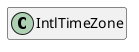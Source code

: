 @startuml
set namespaceSeparator \\
hide members
hide << alias >> circle

class IntlTimeZone
@enduml
